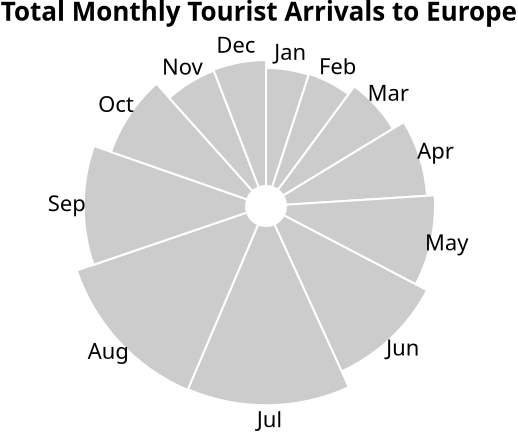 {
    "$schema": "https://vega.github.io/schema/vega/v5.json",
    "description": "A basic radial plot that encodes two values as the angle and radius of an arc.",
    "title": "Total Monthly Tourist Arrivals to Europe",
    "data": [
      {
        "name": "table",
        "values": [ {"category":"Jan", "value":36995000},
                    {"category":"Feb", "value":37692000}, 
                    {"category":"Mar", "value":45518000}, 
                    {"category":"Apr", "value":56725000}, 
                    {"category":"May", "value":64043000}, 
                    {"category":"Jun", "value":77462000},
                    {"category":"Jul", "value":97635000},
                    {"category":"Aug", "value":98575000},
                    {"category":"Sep", "value":77905000},
                    {"category":"Oct", "value":59350000},
                    {"category":"Nov", "value":42445000},
                    {"category":"Dec", "value":43222000}],

        "transform": [{"type": "pie", "field": "value"}]
      }
    ],
  
    "scales": [
      {
        "name": "r",
        "type": "sqrt",
        "domain": {"data": "table", "field": "value"},
        "zero": true,
        "range": [20, 100]
      }
    ],
  
    "marks": [
      {
        "type": "arc",
        "tooltip":true,
        "from": {"data": "table"},
        "encode": {
          "enter": {
            "x": {"field": {"group": "width"}, "mult": 0.5},
            "y": {"field": {"group": "height"}, "mult": 0.5},
            "startAngle": {"field": "startAngle"},
            "endAngle": {"field": "endAngle"},
            "innerRadius": {"value": 10},
            "outerRadius": {"scale": "r", "field": "value"},
            "stroke": {"value": "#fff"}
          },
          "update": {
            "fill": {"value": "#ccc"}
          },
          "hover": {
            "fill": {"value": "pink"}
          }
        }
      },
  
      {
        "type": "text",
        "from": {"data": "table"},
        "encode": {
          "enter": {
            "x": {"field": {"group": "width"}, "mult": 0.5},
            "y": {"field": {"group": "height"}, "mult": 0.5},
            "radius": {"scale": "r", "field": "value", "offset": 8},
            "theta": {"signal": "(datum.startAngle + datum.endAngle)/2"},
            "fill": {"value": "#000"},
            "align": {"value": "center"},
            "baseline": {"value": "middle"},
            "text": {"field": "category"}
          }
        }
      }
    ]
  }